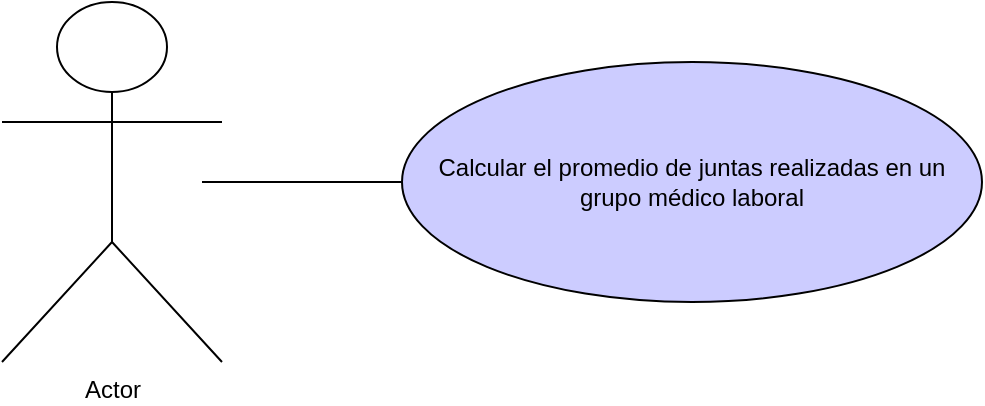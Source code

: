 <mxfile version="21.3.2" type="device">
  <diagram name="Página-1" id="9sSlr-PsmQRpw-tfyhZU">
    <mxGraphModel dx="1674" dy="806" grid="1" gridSize="10" guides="1" tooltips="1" connect="1" arrows="1" fold="1" page="1" pageScale="1" pageWidth="827" pageHeight="1169" math="0" shadow="0">
      <root>
        <mxCell id="0" />
        <mxCell id="1" parent="0" />
        <mxCell id="Y3WWtkGq2qKl6ApOxsDD-1" value="Actor" style="shape=umlActor;verticalLabelPosition=bottom;verticalAlign=top;html=1;outlineConnect=0;movable=1;resizable=1;rotatable=1;deletable=1;editable=1;locked=0;connectable=1;" vertex="1" parent="1">
          <mxGeometry x="80" y="160" width="110" height="180" as="geometry" />
        </mxCell>
        <mxCell id="Y3WWtkGq2qKl6ApOxsDD-2" value="Calcular el promedio de juntas realizadas en un&lt;br&gt;grupo médico laboral" style="ellipse;whiteSpace=wrap;html=1;fillColor=#CCCCFF;" vertex="1" parent="1">
          <mxGeometry x="280" y="190" width="290" height="120" as="geometry" />
        </mxCell>
        <mxCell id="Y3WWtkGq2qKl6ApOxsDD-3" value="" style="endArrow=none;html=1;rounded=0;" edge="1" parent="1" target="Y3WWtkGq2qKl6ApOxsDD-2">
          <mxGeometry width="50" height="50" relative="1" as="geometry">
            <mxPoint x="180" y="250" as="sourcePoint" />
            <mxPoint x="440" y="390" as="targetPoint" />
          </mxGeometry>
        </mxCell>
      </root>
    </mxGraphModel>
  </diagram>
</mxfile>
